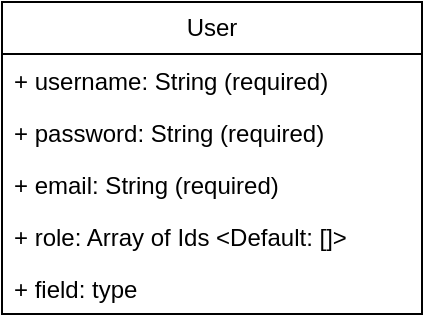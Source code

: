 <mxfile version="28.0.7">
  <diagram name="Trang-1" id="dHnvUi2NV0nn5fop29Nm">
    <mxGraphModel dx="293" dy="323" grid="1" gridSize="10" guides="1" tooltips="1" connect="1" arrows="1" fold="1" page="1" pageScale="1" pageWidth="827" pageHeight="1169" math="0" shadow="0">
      <root>
        <mxCell id="0" />
        <mxCell id="1" parent="0" />
        <mxCell id="mD5-orRLvuEOx1pyTjT4-22" value="User" style="swimlane;fontStyle=0;childLayout=stackLayout;horizontal=1;startSize=26;fillColor=none;horizontalStack=0;resizeParent=1;resizeParentMax=0;resizeLast=0;collapsible=1;marginBottom=0;whiteSpace=wrap;html=1;" vertex="1" parent="1">
          <mxGeometry x="170" y="110" width="210" height="156" as="geometry" />
        </mxCell>
        <mxCell id="mD5-orRLvuEOx1pyTjT4-23" value="+ username: String (required)&lt;span style=&quot;white-space: pre;&quot;&gt;&#x9;&lt;/span&gt;" style="text;strokeColor=none;fillColor=none;align=left;verticalAlign=top;spacingLeft=4;spacingRight=4;overflow=hidden;rotatable=0;points=[[0,0.5],[1,0.5]];portConstraint=eastwest;whiteSpace=wrap;html=1;" vertex="1" parent="mD5-orRLvuEOx1pyTjT4-22">
          <mxGeometry y="26" width="210" height="26" as="geometry" />
        </mxCell>
        <mxCell id="mD5-orRLvuEOx1pyTjT4-24" value="+ password: String (required)" style="text;strokeColor=none;fillColor=none;align=left;verticalAlign=top;spacingLeft=4;spacingRight=4;overflow=hidden;rotatable=0;points=[[0,0.5],[1,0.5]];portConstraint=eastwest;whiteSpace=wrap;html=1;" vertex="1" parent="mD5-orRLvuEOx1pyTjT4-22">
          <mxGeometry y="52" width="210" height="26" as="geometry" />
        </mxCell>
        <mxCell id="mD5-orRLvuEOx1pyTjT4-25" value="+ email: String (required)" style="text;strokeColor=none;fillColor=none;align=left;verticalAlign=top;spacingLeft=4;spacingRight=4;overflow=hidden;rotatable=0;points=[[0,0.5],[1,0.5]];portConstraint=eastwest;whiteSpace=wrap;html=1;" vertex="1" parent="mD5-orRLvuEOx1pyTjT4-22">
          <mxGeometry y="78" width="210" height="26" as="geometry" />
        </mxCell>
        <mxCell id="mD5-orRLvuEOx1pyTjT4-27" value="+ role: Array of Ids &amp;lt;Default: []&amp;gt;" style="text;strokeColor=none;fillColor=none;align=left;verticalAlign=top;spacingLeft=4;spacingRight=4;overflow=hidden;rotatable=0;points=[[0,0.5],[1,0.5]];portConstraint=eastwest;whiteSpace=wrap;html=1;" vertex="1" parent="mD5-orRLvuEOx1pyTjT4-22">
          <mxGeometry y="104" width="210" height="26" as="geometry" />
        </mxCell>
        <mxCell id="mD5-orRLvuEOx1pyTjT4-28" value="+ field: type" style="text;strokeColor=none;fillColor=none;align=left;verticalAlign=top;spacingLeft=4;spacingRight=4;overflow=hidden;rotatable=0;points=[[0,0.5],[1,0.5]];portConstraint=eastwest;whiteSpace=wrap;html=1;" vertex="1" parent="mD5-orRLvuEOx1pyTjT4-22">
          <mxGeometry y="130" width="210" height="26" as="geometry" />
        </mxCell>
      </root>
    </mxGraphModel>
  </diagram>
</mxfile>
